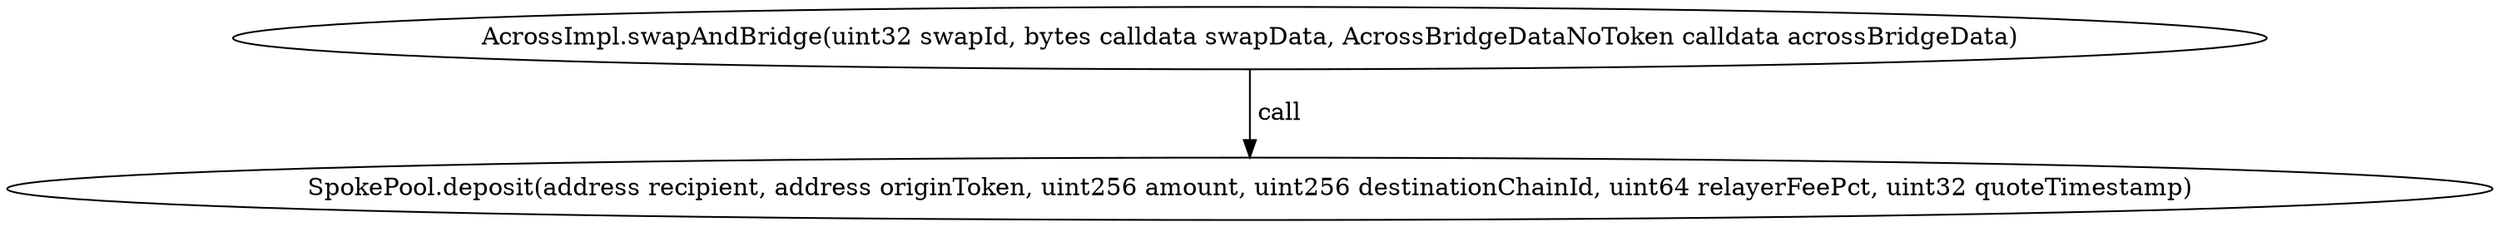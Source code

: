 digraph "" {
	graph [bb="0,0,1193,124.8"];
	node [label="\N"];
	"AcrossImpl.swapAndBridge(uint32 swapId, bytes calldata swapData, AcrossBridgeDataNoToken calldata acrossBridgeData)"	 [height=0.5,
		pos="596.51,106.8",
		width=13.803];
	"SpokePool.deposit(address recipient, address originToken, uint256 amount, uint256 destinationChainId, uint64 relayerFeePct, uint32 \
quoteTimestamp)"	 [height=0.5,
		pos="596.51,18",
		width=16.57];
	"AcrossImpl.swapAndBridge(uint32 swapId, bytes calldata swapData, AcrossBridgeDataNoToken calldata acrossBridgeData)" -> "SpokePool.deposit(address recipient, address originToken, uint256 amount, uint256 destinationChainId, uint64 relayerFeePct, uint32 \
quoteTimestamp)" [key=call,
	label=" call",
	lp="608.37,62.4",
	pos="e,596.51,36.072 596.51,88.401 596.51,76.295 596.51,60.208 596.51,46.467"];
}
